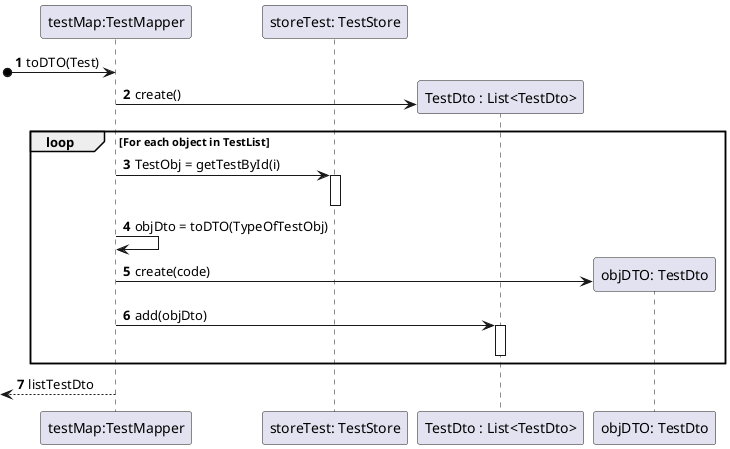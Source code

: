 @startuml
'https://plantuml.com/sequence-diagram

autonumber

participant "testMap:TestMapper" as TMAPPER
participant "storeTest: TestStore" as TSTORE
participant "TestDto : List<TestDto>" as TLIST
participant "objDTO: TestDto" as TDTO


[o-> TMAPPER : toDTO(Test)
TMAPPER -> TLIST**: create()

loop For each object in TestList

TMAPPER -> TSTORE : TestObj = getTestById(i)
activate TSTORE
deactivate TSTORE
TMAPPER -> TMAPPER : objDto = toDTO(TypeOfTestObj)
TMAPPER -> TDTO** : create(code)
TMAPPER -> TLIST : add(objDto)
activate TLIST
deactivate TLIST

end

<-- TMAPPER : listTestDto
@enduml
